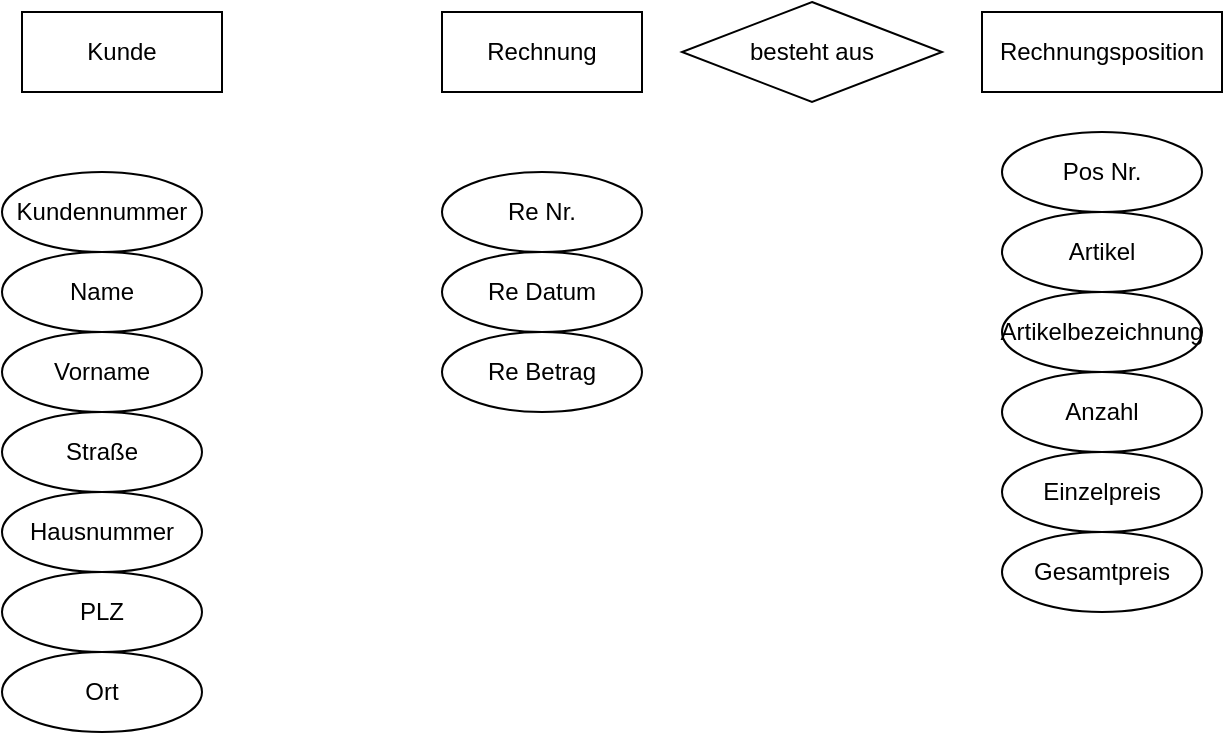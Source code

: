 <mxfile version="16.2.6" type="github">
  <diagram id="rzj6LxyqiHMAJuyRhfVz" name="Page-1">
    <mxGraphModel dx="830" dy="566" grid="1" gridSize="10" guides="1" tooltips="1" connect="1" arrows="1" fold="1" page="1" pageScale="1" pageWidth="827" pageHeight="1169" math="0" shadow="0">
      <root>
        <mxCell id="0" />
        <mxCell id="1" parent="0" />
        <mxCell id="4nCvAv2I7tSuYRG-_gX7-1" value="Kunde" style="whiteSpace=wrap;html=1;align=center;" vertex="1" parent="1">
          <mxGeometry x="130" y="120" width="100" height="40" as="geometry" />
        </mxCell>
        <mxCell id="4nCvAv2I7tSuYRG-_gX7-2" value="Rechnungsposition" style="whiteSpace=wrap;html=1;align=center;" vertex="1" parent="1">
          <mxGeometry x="610" y="120" width="120" height="40" as="geometry" />
        </mxCell>
        <mxCell id="4nCvAv2I7tSuYRG-_gX7-3" value="Rechnung" style="whiteSpace=wrap;html=1;align=center;" vertex="1" parent="1">
          <mxGeometry x="340" y="120" width="100" height="40" as="geometry" />
        </mxCell>
        <mxCell id="4nCvAv2I7tSuYRG-_gX7-4" value="Kundennummer" style="ellipse;whiteSpace=wrap;html=1;align=center;" vertex="1" parent="1">
          <mxGeometry x="120" y="200" width="100" height="40" as="geometry" />
        </mxCell>
        <mxCell id="4nCvAv2I7tSuYRG-_gX7-5" value="Name" style="ellipse;whiteSpace=wrap;html=1;align=center;" vertex="1" parent="1">
          <mxGeometry x="120" y="240" width="100" height="40" as="geometry" />
        </mxCell>
        <mxCell id="4nCvAv2I7tSuYRG-_gX7-6" value="Vorname&lt;br&gt;" style="ellipse;whiteSpace=wrap;html=1;align=center;" vertex="1" parent="1">
          <mxGeometry x="120" y="280" width="100" height="40" as="geometry" />
        </mxCell>
        <mxCell id="4nCvAv2I7tSuYRG-_gX7-7" value="Straße" style="ellipse;whiteSpace=wrap;html=1;align=center;" vertex="1" parent="1">
          <mxGeometry x="120" y="320" width="100" height="40" as="geometry" />
        </mxCell>
        <mxCell id="4nCvAv2I7tSuYRG-_gX7-8" value="Hausnummer&lt;span style=&quot;color: rgba(0 , 0 , 0 , 0) ; font-family: monospace ; font-size: 0px&quot;&gt;%3CmxGraphModel%3E%3Croot%3E%3CmxCell%20id%3D%220%22%2F%3E%3CmxCell%20id%3D%221%22%20parent%3D%220%22%2F%3E%3CmxCell%20id%3D%222%22%20value%3D%22Kundennummer%22%20style%3D%22ellipse%3BwhiteSpace%3Dwrap%3Bhtml%3D1%3Balign%3Dcenter%3B%22%20vertex%3D%221%22%20parent%3D%221%22%3E%3CmxGeometry%20x%3D%22120%22%20y%3D%22210%22%20width%3D%22100%22%20height%3D%2240%22%20as%3D%22geometry%22%2F%3E%3C%2FmxCell%3E%3C%2Froot%3E%3C%2FmxGraphModel%3E&lt;/span&gt;" style="ellipse;whiteSpace=wrap;html=1;align=center;" vertex="1" parent="1">
          <mxGeometry x="120" y="360" width="100" height="40" as="geometry" />
        </mxCell>
        <mxCell id="4nCvAv2I7tSuYRG-_gX7-9" value="PLZ" style="ellipse;whiteSpace=wrap;html=1;align=center;" vertex="1" parent="1">
          <mxGeometry x="120" y="400" width="100" height="40" as="geometry" />
        </mxCell>
        <mxCell id="4nCvAv2I7tSuYRG-_gX7-10" value="Ort" style="ellipse;whiteSpace=wrap;html=1;align=center;" vertex="1" parent="1">
          <mxGeometry x="120" y="440" width="100" height="40" as="geometry" />
        </mxCell>
        <mxCell id="4nCvAv2I7tSuYRG-_gX7-11" value="Pos Nr.&lt;span style=&quot;color: rgba(0 , 0 , 0 , 0) ; font-family: monospace ; font-size: 0px&quot;&gt;%3CmxGraphModel%3E%3Croot%3E%3CmxCell%20id%3D%220%22%2F%3E%3CmxCell%20id%3D%221%22%20parent%3D%220%22%2F%3E%3CmxCell%20id%3D%222%22%20value%3D%22Kundennummer%22%20style%3D%22ellipse%3BwhiteSpace%3Dwrap%3Bhtml%3D1%3Balign%3Dcenter%3B%22%20vertex%3D%221%22%20parent%3D%221%22%3E%3CmxGeometry%20x%3D%22120%22%20y%3D%22210%22%20width%3D%22100%22%20height%3D%2240%22%20as%3D%22geometry%22%2F%3E%3C%2FmxCell%3E%3C%2Froot%3E%3C%2FmxGraphModel%3E&lt;/span&gt;" style="ellipse;whiteSpace=wrap;html=1;align=center;" vertex="1" parent="1">
          <mxGeometry x="620" y="180" width="100" height="40" as="geometry" />
        </mxCell>
        <mxCell id="4nCvAv2I7tSuYRG-_gX7-12" value="Artikel" style="ellipse;whiteSpace=wrap;html=1;align=center;" vertex="1" parent="1">
          <mxGeometry x="620" y="220" width="100" height="40" as="geometry" />
        </mxCell>
        <mxCell id="4nCvAv2I7tSuYRG-_gX7-13" value="Artikelbezeichnung" style="ellipse;whiteSpace=wrap;html=1;align=center;" vertex="1" parent="1">
          <mxGeometry x="620" y="260" width="100" height="40" as="geometry" />
        </mxCell>
        <mxCell id="4nCvAv2I7tSuYRG-_gX7-14" value="Anzahl" style="ellipse;whiteSpace=wrap;html=1;align=center;" vertex="1" parent="1">
          <mxGeometry x="620" y="300" width="100" height="40" as="geometry" />
        </mxCell>
        <mxCell id="4nCvAv2I7tSuYRG-_gX7-15" value="Einzelpreis" style="ellipse;whiteSpace=wrap;html=1;align=center;" vertex="1" parent="1">
          <mxGeometry x="620" y="340" width="100" height="40" as="geometry" />
        </mxCell>
        <mxCell id="4nCvAv2I7tSuYRG-_gX7-16" value="Gesamtpreis" style="ellipse;whiteSpace=wrap;html=1;align=center;" vertex="1" parent="1">
          <mxGeometry x="620" y="380" width="100" height="40" as="geometry" />
        </mxCell>
        <mxCell id="4nCvAv2I7tSuYRG-_gX7-17" value="Re Nr." style="ellipse;whiteSpace=wrap;html=1;align=center;" vertex="1" parent="1">
          <mxGeometry x="340" y="200" width="100" height="40" as="geometry" />
        </mxCell>
        <mxCell id="4nCvAv2I7tSuYRG-_gX7-18" value="Re Datum" style="ellipse;whiteSpace=wrap;html=1;align=center;" vertex="1" parent="1">
          <mxGeometry x="340" y="240" width="100" height="40" as="geometry" />
        </mxCell>
        <mxCell id="4nCvAv2I7tSuYRG-_gX7-19" value="Re Betrag" style="ellipse;whiteSpace=wrap;html=1;align=center;" vertex="1" parent="1">
          <mxGeometry x="340" y="280" width="100" height="40" as="geometry" />
        </mxCell>
        <mxCell id="4nCvAv2I7tSuYRG-_gX7-20" value="besteht aus" style="shape=rhombus;perimeter=rhombusPerimeter;whiteSpace=wrap;html=1;align=center;" vertex="1" parent="1">
          <mxGeometry x="460" y="115" width="130" height="50" as="geometry" />
        </mxCell>
      </root>
    </mxGraphModel>
  </diagram>
</mxfile>

